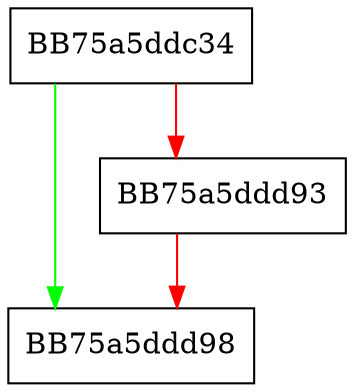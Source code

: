 digraph normalizer {
  node [shape="box"];
  graph [splines=ortho];
  BB75a5ddc34 -> BB75a5ddd98 [color="green"];
  BB75a5ddc34 -> BB75a5ddd93 [color="red"];
  BB75a5ddd93 -> BB75a5ddd98 [color="red"];
}